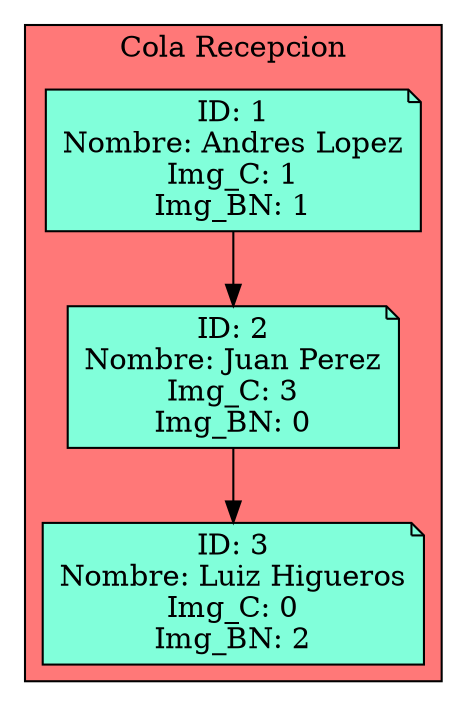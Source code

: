 digraph L {
node[shape=note fillcolor="#A181FF" style =filled]
subgraph cluster_p{
    label= " Cola Recepcion "
    bgcolor = "#FF7878"
Nodo1516500233[label="ID: 1
Nombre: Andres Lopez
Img_C: 1
Img_BN: 1",fillcolor="#81FFDA"]
Nodo1850180796[label="ID: 2
Nombre: Juan Perez
Img_C: 3
Img_BN: 0",fillcolor="#81FFDA"]
Nodo884452399[label="ID: 3
Nombre: Luiz Higueros
Img_C: 0
Img_BN: 2",fillcolor="#81FFDA"]
Nodo1516500233 -> Nodo1850180796
Nodo1850180796 -> Nodo884452399
}}